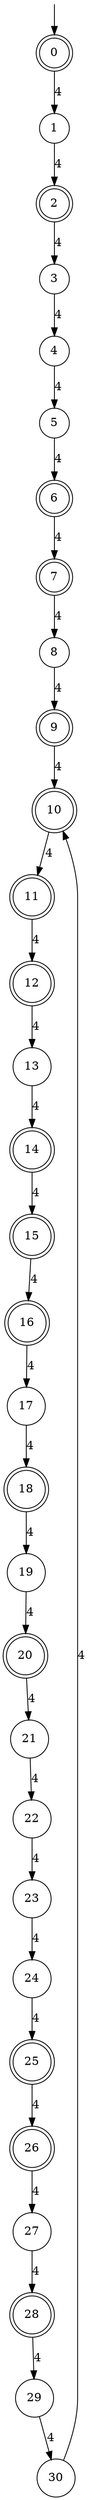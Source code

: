 digraph g {

	s0 [shape="doublecircle" label="0"];
	s1 [shape="circle" label="1"];
	s2 [shape="doublecircle" label="2"];
	s3 [shape="circle" label="3"];
	s4 [shape="circle" label="4"];
	s5 [shape="circle" label="5"];
	s6 [shape="doublecircle" label="6"];
	s7 [shape="doublecircle" label="7"];
	s8 [shape="circle" label="8"];
	s9 [shape="doublecircle" label="9"];
	s10 [shape="doublecircle" label="10"];
	s11 [shape="doublecircle" label="11"];
	s12 [shape="doublecircle" label="12"];
	s13 [shape="circle" label="13"];
	s14 [shape="doublecircle" label="14"];
	s15 [shape="doublecircle" label="15"];
	s16 [shape="doublecircle" label="16"];
	s17 [shape="circle" label="17"];
	s18 [shape="doublecircle" label="18"];
	s19 [shape="circle" label="19"];
	s20 [shape="doublecircle" label="20"];
	s21 [shape="circle" label="21"];
	s22 [shape="circle" label="22"];
	s23 [shape="circle" label="23"];
	s24 [shape="circle" label="24"];
	s25 [shape="doublecircle" label="25"];
	s26 [shape="doublecircle" label="26"];
	s27 [shape="circle" label="27"];
	s28 [shape="doublecircle" label="28"];
	s29 [shape="circle" label="29"];
	s30 [shape="circle" label="30"];
	s0 -> s1 [label="4"];
	s1 -> s2 [label="4"];
	s2 -> s3 [label="4"];
	s3 -> s4 [label="4"];
	s4 -> s5 [label="4"];
	s5 -> s6 [label="4"];
	s6 -> s7 [label="4"];
	s7 -> s8 [label="4"];
	s8 -> s9 [label="4"];
	s9 -> s10 [label="4"];
	s10 -> s11 [label="4"];
	s11 -> s12 [label="4"];
	s12 -> s13 [label="4"];
	s13 -> s14 [label="4"];
	s14 -> s15 [label="4"];
	s15 -> s16 [label="4"];
	s16 -> s17 [label="4"];
	s17 -> s18 [label="4"];
	s18 -> s19 [label="4"];
	s19 -> s20 [label="4"];
	s20 -> s21 [label="4"];
	s21 -> s22 [label="4"];
	s22 -> s23 [label="4"];
	s23 -> s24 [label="4"];
	s24 -> s25 [label="4"];
	s25 -> s26 [label="4"];
	s26 -> s27 [label="4"];
	s27 -> s28 [label="4"];
	s28 -> s29 [label="4"];
	s29 -> s30 [label="4"];
	s30 -> s10 [label="4"];

__start0 [label="" shape="none" width="0" height="0"];
__start0 -> s0;

}
